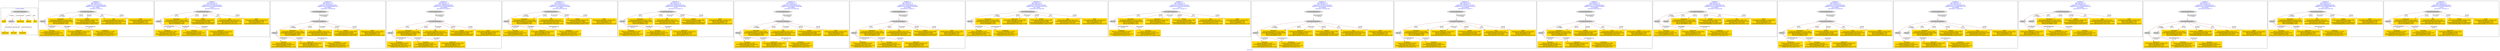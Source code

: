 digraph n0 {
fontcolor="blue"
remincross="true"
label="s01-cb.csv"
subgraph cluster_0 {
label="1-correct model"
n2[style="filled",color="white",fillcolor="lightgray",label="CulturalHeritageObject1"];
n3[shape="plaintext",style="filled",fillcolor="gold",label="Dated"];
n4[style="filled",color="white",fillcolor="lightgray",label="Person1"];
n5[shape="plaintext",style="filled",fillcolor="gold",label="Dimensions"];
n6[shape="plaintext",style="filled",fillcolor="gold",label="Medium"];
n7[shape="plaintext",style="filled",fillcolor="gold",label="Title"];
n8[shape="plaintext",style="filled",fillcolor="gold",label="Begin Date"];
n9[shape="plaintext",style="filled",fillcolor="gold",label="End Date"];
n10[shape="plaintext",style="filled",fillcolor="gold",label="Attribution"];
}
subgraph cluster_1 {
label="candidate 0\nlink coherence:1.0\nnode coherence:1.0\nconfidence:0.5757544436391446\nmapping score:0.6442991002606673\ncost:7.99997\n-precision:1.0-recall:1.0"
n12[style="filled",color="white",fillcolor="lightgray",label="CulturalHeritageObject1"];
n13[style="filled",color="white",fillcolor="lightgray",label="Person1"];
n14[shape="plaintext",style="filled",fillcolor="gold",label="End Date\n[Person,dateOfDeath,0.597]\n[CulturalHeritageObject,created,0.261]\n[Person,dateOfBirth,0.08]\n[CulturalHeritageObject,provenance,0.062]"];
n15[shape="plaintext",style="filled",fillcolor="gold",label="Dimensions\n[CulturalHeritageObject,extent,0.983]\n[CulturalHeritageObject,description,0.009]\n[Person,dateOfDeath,0.005]\n[Person,dateOfBirth,0.003]"];
n16[shape="plaintext",style="filled",fillcolor="gold",label="Begin Date\n[CulturalHeritageObject,created,0.352]\n[Person,dateOfBirth,0.292]\n[Person,dateOfDeath,0.277]\n[CulturalHeritageObject,provenance,0.079]"];
n17[shape="plaintext",style="filled",fillcolor="gold",label="Medium\n[CulturalHeritageObject,medium,0.86]\n[Concept,prefLabel,0.096]\n[CulturalHeritageObject,description,0.04]\n[CulturalHeritageObject,extent,0.004]"];
n18[shape="plaintext",style="filled",fillcolor="gold",label="Title\n[CulturalHeritageObject,title,0.341]\n[CulturalHeritageObject,description,0.249]\n[Document,classLink,0.229]\n[CulturalHeritageObject,provenance,0.181]"];
n19[shape="plaintext",style="filled",fillcolor="gold",label="Dated\n[CulturalHeritageObject,created,0.492]\n[Person,dateOfDeath,0.204]\n[Person,dateOfBirth,0.19]\n[CulturalHeritageObject,provenance,0.114]"];
n20[shape="plaintext",style="filled",fillcolor="gold",label="Attribution\n[Person,nameOfThePerson,0.465]\n[Document,classLink,0.234]\n[CulturalHeritageObject,provenance,0.17]\n[WebResource,classLink,0.131]"];
}
subgraph cluster_2 {
label="candidate 1\nlink coherence:1.0\nnode coherence:1.0\nconfidence:0.5757544436391446\nmapping score:0.6442991002606673\ncost:8.0\n-precision:0.88-recall:0.88"
n22[style="filled",color="white",fillcolor="lightgray",label="CulturalHeritageObject1"];
n23[style="filled",color="white",fillcolor="lightgray",label="Person2"];
n24[shape="plaintext",style="filled",fillcolor="gold",label="Attribution\n[Person,nameOfThePerson,0.465]\n[Document,classLink,0.234]\n[CulturalHeritageObject,provenance,0.17]\n[WebResource,classLink,0.131]"];
n25[shape="plaintext",style="filled",fillcolor="gold",label="Dimensions\n[CulturalHeritageObject,extent,0.983]\n[CulturalHeritageObject,description,0.009]\n[Person,dateOfDeath,0.005]\n[Person,dateOfBirth,0.003]"];
n26[shape="plaintext",style="filled",fillcolor="gold",label="End Date\n[Person,dateOfDeath,0.597]\n[CulturalHeritageObject,created,0.261]\n[Person,dateOfBirth,0.08]\n[CulturalHeritageObject,provenance,0.062]"];
n27[shape="plaintext",style="filled",fillcolor="gold",label="Begin Date\n[CulturalHeritageObject,created,0.352]\n[Person,dateOfBirth,0.292]\n[Person,dateOfDeath,0.277]\n[CulturalHeritageObject,provenance,0.079]"];
n28[shape="plaintext",style="filled",fillcolor="gold",label="Medium\n[CulturalHeritageObject,medium,0.86]\n[Concept,prefLabel,0.096]\n[CulturalHeritageObject,description,0.04]\n[CulturalHeritageObject,extent,0.004]"];
n29[shape="plaintext",style="filled",fillcolor="gold",label="Title\n[CulturalHeritageObject,title,0.341]\n[CulturalHeritageObject,description,0.249]\n[Document,classLink,0.229]\n[CulturalHeritageObject,provenance,0.181]"];
n30[shape="plaintext",style="filled",fillcolor="gold",label="Dated\n[CulturalHeritageObject,created,0.492]\n[Person,dateOfDeath,0.204]\n[Person,dateOfBirth,0.19]\n[CulturalHeritageObject,provenance,0.114]"];
}
subgraph cluster_3 {
label="candidate 10\nlink coherence:1.0\nnode coherence:1.0\nconfidence:0.5626249034140641\nmapping score:0.6399225868523071\ncost:8.99995\n-precision:0.78-recall:0.88"
n32[style="filled",color="white",fillcolor="lightgray",label="CulturalHeritageObject1"];
n33[style="filled",color="white",fillcolor="lightgray",label="Person1"];
n34[style="filled",color="white",fillcolor="lightgray",label="EuropeanaAggregation1"];
n35[shape="plaintext",style="filled",fillcolor="gold",label="End Date\n[Person,dateOfDeath,0.597]\n[CulturalHeritageObject,created,0.261]\n[Person,dateOfBirth,0.08]\n[CulturalHeritageObject,provenance,0.062]"];
n36[shape="plaintext",style="filled",fillcolor="gold",label="Dimensions\n[CulturalHeritageObject,extent,0.983]\n[CulturalHeritageObject,description,0.009]\n[Person,dateOfDeath,0.005]\n[Person,dateOfBirth,0.003]"];
n37[shape="plaintext",style="filled",fillcolor="gold",label="Title\n[CulturalHeritageObject,title,0.341]\n[CulturalHeritageObject,description,0.249]\n[Document,classLink,0.229]\n[CulturalHeritageObject,provenance,0.181]"];
n38[shape="plaintext",style="filled",fillcolor="gold",label="Begin Date\n[CulturalHeritageObject,created,0.352]\n[Person,dateOfBirth,0.292]\n[Person,dateOfDeath,0.277]\n[CulturalHeritageObject,provenance,0.079]"];
n39[shape="plaintext",style="filled",fillcolor="gold",label="Medium\n[CulturalHeritageObject,medium,0.86]\n[Concept,prefLabel,0.096]\n[CulturalHeritageObject,description,0.04]\n[CulturalHeritageObject,extent,0.004]"];
n40[shape="plaintext",style="filled",fillcolor="gold",label="Dated\n[CulturalHeritageObject,created,0.492]\n[Person,dateOfDeath,0.204]\n[Person,dateOfBirth,0.19]\n[CulturalHeritageObject,provenance,0.114]"];
n41[shape="plaintext",style="filled",fillcolor="gold",label="Attribution\n[Person,nameOfThePerson,0.465]\n[Document,classLink,0.234]\n[CulturalHeritageObject,provenance,0.17]\n[WebResource,classLink,0.131]"];
}
subgraph cluster_4 {
label="candidate 11\nlink coherence:1.0\nnode coherence:1.0\nconfidence:0.5626249034140641\nmapping score:0.6399225868523071\ncost:8.99998\n-precision:0.67-recall:0.75"
n43[style="filled",color="white",fillcolor="lightgray",label="CulturalHeritageObject1"];
n44[style="filled",color="white",fillcolor="lightgray",label="Person2"];
n45[style="filled",color="white",fillcolor="lightgray",label="EuropeanaAggregation1"];
n46[shape="plaintext",style="filled",fillcolor="gold",label="Attribution\n[Person,nameOfThePerson,0.465]\n[Document,classLink,0.234]\n[CulturalHeritageObject,provenance,0.17]\n[WebResource,classLink,0.131]"];
n47[shape="plaintext",style="filled",fillcolor="gold",label="Dimensions\n[CulturalHeritageObject,extent,0.983]\n[CulturalHeritageObject,description,0.009]\n[Person,dateOfDeath,0.005]\n[Person,dateOfBirth,0.003]"];
n48[shape="plaintext",style="filled",fillcolor="gold",label="Title\n[CulturalHeritageObject,title,0.341]\n[CulturalHeritageObject,description,0.249]\n[Document,classLink,0.229]\n[CulturalHeritageObject,provenance,0.181]"];
n49[shape="plaintext",style="filled",fillcolor="gold",label="End Date\n[Person,dateOfDeath,0.597]\n[CulturalHeritageObject,created,0.261]\n[Person,dateOfBirth,0.08]\n[CulturalHeritageObject,provenance,0.062]"];
n50[shape="plaintext",style="filled",fillcolor="gold",label="Begin Date\n[CulturalHeritageObject,created,0.352]\n[Person,dateOfBirth,0.292]\n[Person,dateOfDeath,0.277]\n[CulturalHeritageObject,provenance,0.079]"];
n51[shape="plaintext",style="filled",fillcolor="gold",label="Medium\n[CulturalHeritageObject,medium,0.86]\n[Concept,prefLabel,0.096]\n[CulturalHeritageObject,description,0.04]\n[CulturalHeritageObject,extent,0.004]"];
n52[shape="plaintext",style="filled",fillcolor="gold",label="Dated\n[CulturalHeritageObject,created,0.492]\n[Person,dateOfDeath,0.204]\n[Person,dateOfBirth,0.19]\n[CulturalHeritageObject,provenance,0.114]"];
}
subgraph cluster_5 {
label="candidate 12\nlink coherence:1.0\nnode coherence:1.0\nconfidence:0.5528310648547391\nmapping score:0.6366579739991988\ncost:7.99997\n-precision:0.88-recall:0.88"
n54[style="filled",color="white",fillcolor="lightgray",label="CulturalHeritageObject1"];
n55[style="filled",color="white",fillcolor="lightgray",label="Person1"];
n56[shape="plaintext",style="filled",fillcolor="gold",label="End Date\n[Person,dateOfDeath,0.597]\n[CulturalHeritageObject,created,0.261]\n[Person,dateOfBirth,0.08]\n[CulturalHeritageObject,provenance,0.062]"];
n57[shape="plaintext",style="filled",fillcolor="gold",label="Dimensions\n[CulturalHeritageObject,extent,0.983]\n[CulturalHeritageObject,description,0.009]\n[Person,dateOfDeath,0.005]\n[Person,dateOfBirth,0.003]"];
n58[shape="plaintext",style="filled",fillcolor="gold",label="Title\n[CulturalHeritageObject,title,0.341]\n[CulturalHeritageObject,description,0.249]\n[Document,classLink,0.229]\n[CulturalHeritageObject,provenance,0.181]"];
n59[shape="plaintext",style="filled",fillcolor="gold",label="Begin Date\n[CulturalHeritageObject,created,0.352]\n[Person,dateOfBirth,0.292]\n[Person,dateOfDeath,0.277]\n[CulturalHeritageObject,provenance,0.079]"];
n60[shape="plaintext",style="filled",fillcolor="gold",label="Medium\n[CulturalHeritageObject,medium,0.86]\n[Concept,prefLabel,0.096]\n[CulturalHeritageObject,description,0.04]\n[CulturalHeritageObject,extent,0.004]"];
n61[shape="plaintext",style="filled",fillcolor="gold",label="Dated\n[CulturalHeritageObject,created,0.492]\n[Person,dateOfDeath,0.204]\n[Person,dateOfBirth,0.19]\n[CulturalHeritageObject,provenance,0.114]"];
n62[shape="plaintext",style="filled",fillcolor="gold",label="Attribution\n[Person,nameOfThePerson,0.465]\n[Document,classLink,0.234]\n[CulturalHeritageObject,provenance,0.17]\n[WebResource,classLink,0.131]"];
}
subgraph cluster_6 {
label="candidate 13\nlink coherence:1.0\nnode coherence:1.0\nconfidence:0.5528310648547391\nmapping score:0.6366579739991988\ncost:8.0\n-precision:0.75-recall:0.75"
n64[style="filled",color="white",fillcolor="lightgray",label="CulturalHeritageObject1"];
n65[style="filled",color="white",fillcolor="lightgray",label="Person2"];
n66[shape="plaintext",style="filled",fillcolor="gold",label="Attribution\n[Person,nameOfThePerson,0.465]\n[Document,classLink,0.234]\n[CulturalHeritageObject,provenance,0.17]\n[WebResource,classLink,0.131]"];
n67[shape="plaintext",style="filled",fillcolor="gold",label="Dimensions\n[CulturalHeritageObject,extent,0.983]\n[CulturalHeritageObject,description,0.009]\n[Person,dateOfDeath,0.005]\n[Person,dateOfBirth,0.003]"];
n68[shape="plaintext",style="filled",fillcolor="gold",label="End Date\n[Person,dateOfDeath,0.597]\n[CulturalHeritageObject,created,0.261]\n[Person,dateOfBirth,0.08]\n[CulturalHeritageObject,provenance,0.062]"];
n69[shape="plaintext",style="filled",fillcolor="gold",label="Begin Date\n[CulturalHeritageObject,created,0.352]\n[Person,dateOfBirth,0.292]\n[Person,dateOfDeath,0.277]\n[CulturalHeritageObject,provenance,0.079]"];
n70[shape="plaintext",style="filled",fillcolor="gold",label="Title\n[CulturalHeritageObject,title,0.341]\n[CulturalHeritageObject,description,0.249]\n[Document,classLink,0.229]\n[CulturalHeritageObject,provenance,0.181]"];
n71[shape="plaintext",style="filled",fillcolor="gold",label="Medium\n[CulturalHeritageObject,medium,0.86]\n[Concept,prefLabel,0.096]\n[CulturalHeritageObject,description,0.04]\n[CulturalHeritageObject,extent,0.004]"];
n72[shape="plaintext",style="filled",fillcolor="gold",label="Dated\n[CulturalHeritageObject,created,0.492]\n[Person,dateOfDeath,0.204]\n[Person,dateOfBirth,0.19]\n[CulturalHeritageObject,provenance,0.114]"];
}
subgraph cluster_7 {
label="candidate 14\nlink coherence:1.0\nnode coherence:1.0\nconfidence:0.5528310648547391\nmapping score:0.6366579739991988\ncost:8.99995\n-precision:0.78-recall:0.88"
n74[style="filled",color="white",fillcolor="lightgray",label="CulturalHeritageObject1"];
n75[style="filled",color="white",fillcolor="lightgray",label="Person1"];
n76[style="filled",color="white",fillcolor="lightgray",label="EuropeanaAggregation1"];
n77[shape="plaintext",style="filled",fillcolor="gold",label="End Date\n[Person,dateOfDeath,0.597]\n[CulturalHeritageObject,created,0.261]\n[Person,dateOfBirth,0.08]\n[CulturalHeritageObject,provenance,0.062]"];
n78[shape="plaintext",style="filled",fillcolor="gold",label="Dimensions\n[CulturalHeritageObject,extent,0.983]\n[CulturalHeritageObject,description,0.009]\n[Person,dateOfDeath,0.005]\n[Person,dateOfBirth,0.003]"];
n79[shape="plaintext",style="filled",fillcolor="gold",label="Title\n[CulturalHeritageObject,title,0.341]\n[CulturalHeritageObject,description,0.249]\n[Document,classLink,0.229]\n[CulturalHeritageObject,provenance,0.181]"];
n80[shape="plaintext",style="filled",fillcolor="gold",label="Begin Date\n[CulturalHeritageObject,created,0.352]\n[Person,dateOfBirth,0.292]\n[Person,dateOfDeath,0.277]\n[CulturalHeritageObject,provenance,0.079]"];
n81[shape="plaintext",style="filled",fillcolor="gold",label="Medium\n[CulturalHeritageObject,medium,0.86]\n[Concept,prefLabel,0.096]\n[CulturalHeritageObject,description,0.04]\n[CulturalHeritageObject,extent,0.004]"];
n82[shape="plaintext",style="filled",fillcolor="gold",label="Dated\n[CulturalHeritageObject,created,0.492]\n[Person,dateOfDeath,0.204]\n[Person,dateOfBirth,0.19]\n[CulturalHeritageObject,provenance,0.114]"];
n83[shape="plaintext",style="filled",fillcolor="gold",label="Attribution\n[Person,nameOfThePerson,0.465]\n[Document,classLink,0.234]\n[CulturalHeritageObject,provenance,0.17]\n[WebResource,classLink,0.131]"];
}
subgraph cluster_8 {
label="candidate 15\nlink coherence:1.0\nnode coherence:1.0\nconfidence:0.5528310648547391\nmapping score:0.6366579739991988\ncost:8.99998\n-precision:0.67-recall:0.75"
n85[style="filled",color="white",fillcolor="lightgray",label="CulturalHeritageObject1"];
n86[style="filled",color="white",fillcolor="lightgray",label="Person2"];
n87[style="filled",color="white",fillcolor="lightgray",label="EuropeanaAggregation1"];
n88[shape="plaintext",style="filled",fillcolor="gold",label="Attribution\n[Person,nameOfThePerson,0.465]\n[Document,classLink,0.234]\n[CulturalHeritageObject,provenance,0.17]\n[WebResource,classLink,0.131]"];
n89[shape="plaintext",style="filled",fillcolor="gold",label="Dimensions\n[CulturalHeritageObject,extent,0.983]\n[CulturalHeritageObject,description,0.009]\n[Person,dateOfDeath,0.005]\n[Person,dateOfBirth,0.003]"];
n90[shape="plaintext",style="filled",fillcolor="gold",label="End Date\n[Person,dateOfDeath,0.597]\n[CulturalHeritageObject,created,0.261]\n[Person,dateOfBirth,0.08]\n[CulturalHeritageObject,provenance,0.062]"];
n91[shape="plaintext",style="filled",fillcolor="gold",label="Begin Date\n[CulturalHeritageObject,created,0.352]\n[Person,dateOfBirth,0.292]\n[Person,dateOfDeath,0.277]\n[CulturalHeritageObject,provenance,0.079]"];
n92[shape="plaintext",style="filled",fillcolor="gold",label="Title\n[CulturalHeritageObject,title,0.341]\n[CulturalHeritageObject,description,0.249]\n[Document,classLink,0.229]\n[CulturalHeritageObject,provenance,0.181]"];
n93[shape="plaintext",style="filled",fillcolor="gold",label="Medium\n[CulturalHeritageObject,medium,0.86]\n[Concept,prefLabel,0.096]\n[CulturalHeritageObject,description,0.04]\n[CulturalHeritageObject,extent,0.004]"];
n94[shape="plaintext",style="filled",fillcolor="gold",label="Dated\n[CulturalHeritageObject,created,0.492]\n[Person,dateOfDeath,0.204]\n[Person,dateOfBirth,0.19]\n[CulturalHeritageObject,provenance,0.114]"];
}
subgraph cluster_9 {
label="candidate 16\nlink coherence:1.0\nnode coherence:1.0\nconfidence:0.5452361877025892\nmapping score:0.6341263482818155\ncost:7.99997\n-precision:0.88-recall:0.88"
n96[style="filled",color="white",fillcolor="lightgray",label="CulturalHeritageObject1"];
n97[style="filled",color="white",fillcolor="lightgray",label="Person1"];
n98[shape="plaintext",style="filled",fillcolor="gold",label="End Date\n[Person,dateOfDeath,0.597]\n[CulturalHeritageObject,created,0.261]\n[Person,dateOfBirth,0.08]\n[CulturalHeritageObject,provenance,0.062]"];
n99[shape="plaintext",style="filled",fillcolor="gold",label="Dimensions\n[CulturalHeritageObject,extent,0.983]\n[CulturalHeritageObject,description,0.009]\n[Person,dateOfDeath,0.005]\n[Person,dateOfBirth,0.003]"];
n100[shape="plaintext",style="filled",fillcolor="gold",label="Begin Date\n[CulturalHeritageObject,created,0.352]\n[Person,dateOfBirth,0.292]\n[Person,dateOfDeath,0.277]\n[CulturalHeritageObject,provenance,0.079]"];
n101[shape="plaintext",style="filled",fillcolor="gold",label="Medium\n[CulturalHeritageObject,medium,0.86]\n[Concept,prefLabel,0.096]\n[CulturalHeritageObject,description,0.04]\n[CulturalHeritageObject,extent,0.004]"];
n102[shape="plaintext",style="filled",fillcolor="gold",label="Title\n[CulturalHeritageObject,title,0.341]\n[CulturalHeritageObject,description,0.249]\n[Document,classLink,0.229]\n[CulturalHeritageObject,provenance,0.181]"];
n103[shape="plaintext",style="filled",fillcolor="gold",label="Dated\n[CulturalHeritageObject,created,0.492]\n[Person,dateOfDeath,0.204]\n[Person,dateOfBirth,0.19]\n[CulturalHeritageObject,provenance,0.114]"];
n104[shape="plaintext",style="filled",fillcolor="gold",label="Attribution\n[Person,nameOfThePerson,0.465]\n[Document,classLink,0.234]\n[CulturalHeritageObject,provenance,0.17]\n[WebResource,classLink,0.131]"];
}
subgraph cluster_10 {
label="candidate 17\nlink coherence:1.0\nnode coherence:1.0\nconfidence:0.5452361877025892\nmapping score:0.6341263482818155\ncost:8.0\n-precision:0.75-recall:0.75"
n106[style="filled",color="white",fillcolor="lightgray",label="CulturalHeritageObject1"];
n107[style="filled",color="white",fillcolor="lightgray",label="Person2"];
n108[shape="plaintext",style="filled",fillcolor="gold",label="Attribution\n[Person,nameOfThePerson,0.465]\n[Document,classLink,0.234]\n[CulturalHeritageObject,provenance,0.17]\n[WebResource,classLink,0.131]"];
n109[shape="plaintext",style="filled",fillcolor="gold",label="Dimensions\n[CulturalHeritageObject,extent,0.983]\n[CulturalHeritageObject,description,0.009]\n[Person,dateOfDeath,0.005]\n[Person,dateOfBirth,0.003]"];
n110[shape="plaintext",style="filled",fillcolor="gold",label="End Date\n[Person,dateOfDeath,0.597]\n[CulturalHeritageObject,created,0.261]\n[Person,dateOfBirth,0.08]\n[CulturalHeritageObject,provenance,0.062]"];
n111[shape="plaintext",style="filled",fillcolor="gold",label="Begin Date\n[CulturalHeritageObject,created,0.352]\n[Person,dateOfBirth,0.292]\n[Person,dateOfDeath,0.277]\n[CulturalHeritageObject,provenance,0.079]"];
n112[shape="plaintext",style="filled",fillcolor="gold",label="Medium\n[CulturalHeritageObject,medium,0.86]\n[Concept,prefLabel,0.096]\n[CulturalHeritageObject,description,0.04]\n[CulturalHeritageObject,extent,0.004]"];
n113[shape="plaintext",style="filled",fillcolor="gold",label="Title\n[CulturalHeritageObject,title,0.341]\n[CulturalHeritageObject,description,0.249]\n[Document,classLink,0.229]\n[CulturalHeritageObject,provenance,0.181]"];
n114[shape="plaintext",style="filled",fillcolor="gold",label="Dated\n[CulturalHeritageObject,created,0.492]\n[Person,dateOfDeath,0.204]\n[Person,dateOfBirth,0.19]\n[CulturalHeritageObject,provenance,0.114]"];
}
subgraph cluster_11 {
label="candidate 18\nlink coherence:1.0\nnode coherence:1.0\nconfidence:0.5452361877025892\nmapping score:0.6341263482818155\ncost:8.99995\n-precision:0.78-recall:0.88"
n116[style="filled",color="white",fillcolor="lightgray",label="CulturalHeritageObject1"];
n117[style="filled",color="white",fillcolor="lightgray",label="Person1"];
n118[style="filled",color="white",fillcolor="lightgray",label="EuropeanaAggregation1"];
n119[shape="plaintext",style="filled",fillcolor="gold",label="End Date\n[Person,dateOfDeath,0.597]\n[CulturalHeritageObject,created,0.261]\n[Person,dateOfBirth,0.08]\n[CulturalHeritageObject,provenance,0.062]"];
n120[shape="plaintext",style="filled",fillcolor="gold",label="Dimensions\n[CulturalHeritageObject,extent,0.983]\n[CulturalHeritageObject,description,0.009]\n[Person,dateOfDeath,0.005]\n[Person,dateOfBirth,0.003]"];
n121[shape="plaintext",style="filled",fillcolor="gold",label="Begin Date\n[CulturalHeritageObject,created,0.352]\n[Person,dateOfBirth,0.292]\n[Person,dateOfDeath,0.277]\n[CulturalHeritageObject,provenance,0.079]"];
n122[shape="plaintext",style="filled",fillcolor="gold",label="Medium\n[CulturalHeritageObject,medium,0.86]\n[Concept,prefLabel,0.096]\n[CulturalHeritageObject,description,0.04]\n[CulturalHeritageObject,extent,0.004]"];
n123[shape="plaintext",style="filled",fillcolor="gold",label="Title\n[CulturalHeritageObject,title,0.341]\n[CulturalHeritageObject,description,0.249]\n[Document,classLink,0.229]\n[CulturalHeritageObject,provenance,0.181]"];
n124[shape="plaintext",style="filled",fillcolor="gold",label="Dated\n[CulturalHeritageObject,created,0.492]\n[Person,dateOfDeath,0.204]\n[Person,dateOfBirth,0.19]\n[CulturalHeritageObject,provenance,0.114]"];
n125[shape="plaintext",style="filled",fillcolor="gold",label="Attribution\n[Person,nameOfThePerson,0.465]\n[Document,classLink,0.234]\n[CulturalHeritageObject,provenance,0.17]\n[WebResource,classLink,0.131]"];
}
subgraph cluster_12 {
label="candidate 19\nlink coherence:1.0\nnode coherence:1.0\nconfidence:0.5452361877025892\nmapping score:0.6341263482818155\ncost:8.99998\n-precision:0.67-recall:0.75"
n127[style="filled",color="white",fillcolor="lightgray",label="CulturalHeritageObject1"];
n128[style="filled",color="white",fillcolor="lightgray",label="Person2"];
n129[style="filled",color="white",fillcolor="lightgray",label="EuropeanaAggregation1"];
n130[shape="plaintext",style="filled",fillcolor="gold",label="Attribution\n[Person,nameOfThePerson,0.465]\n[Document,classLink,0.234]\n[CulturalHeritageObject,provenance,0.17]\n[WebResource,classLink,0.131]"];
n131[shape="plaintext",style="filled",fillcolor="gold",label="Dimensions\n[CulturalHeritageObject,extent,0.983]\n[CulturalHeritageObject,description,0.009]\n[Person,dateOfDeath,0.005]\n[Person,dateOfBirth,0.003]"];
n132[shape="plaintext",style="filled",fillcolor="gold",label="End Date\n[Person,dateOfDeath,0.597]\n[CulturalHeritageObject,created,0.261]\n[Person,dateOfBirth,0.08]\n[CulturalHeritageObject,provenance,0.062]"];
n133[shape="plaintext",style="filled",fillcolor="gold",label="Begin Date\n[CulturalHeritageObject,created,0.352]\n[Person,dateOfBirth,0.292]\n[Person,dateOfDeath,0.277]\n[CulturalHeritageObject,provenance,0.079]"];
n134[shape="plaintext",style="filled",fillcolor="gold",label="Medium\n[CulturalHeritageObject,medium,0.86]\n[Concept,prefLabel,0.096]\n[CulturalHeritageObject,description,0.04]\n[CulturalHeritageObject,extent,0.004]"];
n135[shape="plaintext",style="filled",fillcolor="gold",label="Title\n[CulturalHeritageObject,title,0.341]\n[CulturalHeritageObject,description,0.249]\n[Document,classLink,0.229]\n[CulturalHeritageObject,provenance,0.181]"];
n136[shape="plaintext",style="filled",fillcolor="gold",label="Dated\n[CulturalHeritageObject,created,0.492]\n[Person,dateOfDeath,0.204]\n[Person,dateOfBirth,0.19]\n[CulturalHeritageObject,provenance,0.114]"];
}
subgraph cluster_13 {
label="candidate 2\nlink coherence:1.0\nnode coherence:1.0\nconfidence:0.5757544436391446\nmapping score:0.6442991002606673\ncost:8.99995\n-precision:0.89-recall:1.0"
n138[style="filled",color="white",fillcolor="lightgray",label="CulturalHeritageObject1"];
n139[style="filled",color="white",fillcolor="lightgray",label="Person1"];
n140[style="filled",color="white",fillcolor="lightgray",label="EuropeanaAggregation1"];
n141[shape="plaintext",style="filled",fillcolor="gold",label="End Date\n[Person,dateOfDeath,0.597]\n[CulturalHeritageObject,created,0.261]\n[Person,dateOfBirth,0.08]\n[CulturalHeritageObject,provenance,0.062]"];
n142[shape="plaintext",style="filled",fillcolor="gold",label="Dimensions\n[CulturalHeritageObject,extent,0.983]\n[CulturalHeritageObject,description,0.009]\n[Person,dateOfDeath,0.005]\n[Person,dateOfBirth,0.003]"];
n143[shape="plaintext",style="filled",fillcolor="gold",label="Begin Date\n[CulturalHeritageObject,created,0.352]\n[Person,dateOfBirth,0.292]\n[Person,dateOfDeath,0.277]\n[CulturalHeritageObject,provenance,0.079]"];
n144[shape="plaintext",style="filled",fillcolor="gold",label="Medium\n[CulturalHeritageObject,medium,0.86]\n[Concept,prefLabel,0.096]\n[CulturalHeritageObject,description,0.04]\n[CulturalHeritageObject,extent,0.004]"];
n145[shape="plaintext",style="filled",fillcolor="gold",label="Title\n[CulturalHeritageObject,title,0.341]\n[CulturalHeritageObject,description,0.249]\n[Document,classLink,0.229]\n[CulturalHeritageObject,provenance,0.181]"];
n146[shape="plaintext",style="filled",fillcolor="gold",label="Dated\n[CulturalHeritageObject,created,0.492]\n[Person,dateOfDeath,0.204]\n[Person,dateOfBirth,0.19]\n[CulturalHeritageObject,provenance,0.114]"];
n147[shape="plaintext",style="filled",fillcolor="gold",label="Attribution\n[Person,nameOfThePerson,0.465]\n[Document,classLink,0.234]\n[CulturalHeritageObject,provenance,0.17]\n[WebResource,classLink,0.131]"];
}
subgraph cluster_14 {
label="candidate 3\nlink coherence:1.0\nnode coherence:1.0\nconfidence:0.5757544436391446\nmapping score:0.6204895764511434\ncost:8.99997\n-precision:0.78-recall:0.88"
n149[style="filled",color="white",fillcolor="lightgray",label="CulturalHeritageObject1"];
n150[style="filled",color="white",fillcolor="lightgray",label="Person1"];
n151[style="filled",color="white",fillcolor="lightgray",label="Person2"];
n152[shape="plaintext",style="filled",fillcolor="gold",label="End Date\n[Person,dateOfDeath,0.597]\n[CulturalHeritageObject,created,0.261]\n[Person,dateOfBirth,0.08]\n[CulturalHeritageObject,provenance,0.062]"];
n153[shape="plaintext",style="filled",fillcolor="gold",label="Attribution\n[Person,nameOfThePerson,0.465]\n[Document,classLink,0.234]\n[CulturalHeritageObject,provenance,0.17]\n[WebResource,classLink,0.131]"];
n154[shape="plaintext",style="filled",fillcolor="gold",label="Dimensions\n[CulturalHeritageObject,extent,0.983]\n[CulturalHeritageObject,description,0.009]\n[Person,dateOfDeath,0.005]\n[Person,dateOfBirth,0.003]"];
n155[shape="plaintext",style="filled",fillcolor="gold",label="Begin Date\n[CulturalHeritageObject,created,0.352]\n[Person,dateOfBirth,0.292]\n[Person,dateOfDeath,0.277]\n[CulturalHeritageObject,provenance,0.079]"];
n156[shape="plaintext",style="filled",fillcolor="gold",label="Medium\n[CulturalHeritageObject,medium,0.86]\n[Concept,prefLabel,0.096]\n[CulturalHeritageObject,description,0.04]\n[CulturalHeritageObject,extent,0.004]"];
n157[shape="plaintext",style="filled",fillcolor="gold",label="Title\n[CulturalHeritageObject,title,0.341]\n[CulturalHeritageObject,description,0.249]\n[Document,classLink,0.229]\n[CulturalHeritageObject,provenance,0.181]"];
n158[shape="plaintext",style="filled",fillcolor="gold",label="Dated\n[CulturalHeritageObject,created,0.492]\n[Person,dateOfDeath,0.204]\n[Person,dateOfBirth,0.19]\n[CulturalHeritageObject,provenance,0.114]"];
}
subgraph cluster_15 {
label="candidate 4\nlink coherence:1.0\nnode coherence:1.0\nconfidence:0.5757544436391446\nmapping score:0.6442991002606673\ncost:8.99998\n-precision:0.78-recall:0.88"
n160[style="filled",color="white",fillcolor="lightgray",label="CulturalHeritageObject1"];
n161[style="filled",color="white",fillcolor="lightgray",label="Person2"];
n162[style="filled",color="white",fillcolor="lightgray",label="EuropeanaAggregation1"];
n163[shape="plaintext",style="filled",fillcolor="gold",label="Attribution\n[Person,nameOfThePerson,0.465]\n[Document,classLink,0.234]\n[CulturalHeritageObject,provenance,0.17]\n[WebResource,classLink,0.131]"];
n164[shape="plaintext",style="filled",fillcolor="gold",label="Dimensions\n[CulturalHeritageObject,extent,0.983]\n[CulturalHeritageObject,description,0.009]\n[Person,dateOfDeath,0.005]\n[Person,dateOfBirth,0.003]"];
n165[shape="plaintext",style="filled",fillcolor="gold",label="End Date\n[Person,dateOfDeath,0.597]\n[CulturalHeritageObject,created,0.261]\n[Person,dateOfBirth,0.08]\n[CulturalHeritageObject,provenance,0.062]"];
n166[shape="plaintext",style="filled",fillcolor="gold",label="Begin Date\n[CulturalHeritageObject,created,0.352]\n[Person,dateOfBirth,0.292]\n[Person,dateOfDeath,0.277]\n[CulturalHeritageObject,provenance,0.079]"];
n167[shape="plaintext",style="filled",fillcolor="gold",label="Medium\n[CulturalHeritageObject,medium,0.86]\n[Concept,prefLabel,0.096]\n[CulturalHeritageObject,description,0.04]\n[CulturalHeritageObject,extent,0.004]"];
n168[shape="plaintext",style="filled",fillcolor="gold",label="Title\n[CulturalHeritageObject,title,0.341]\n[CulturalHeritageObject,description,0.249]\n[Document,classLink,0.229]\n[CulturalHeritageObject,provenance,0.181]"];
n169[shape="plaintext",style="filled",fillcolor="gold",label="Dated\n[CulturalHeritageObject,created,0.492]\n[Person,dateOfDeath,0.204]\n[Person,dateOfBirth,0.19]\n[CulturalHeritageObject,provenance,0.114]"];
}
subgraph cluster_16 {
label="candidate 5\nlink coherence:1.0\nnode coherence:1.0\nconfidence:0.5757544436391446\nmapping score:0.6204895764511434\ncost:9.99995\n-precision:0.7-recall:0.88"
n171[style="filled",color="white",fillcolor="lightgray",label="CulturalHeritageObject1"];
n172[style="filled",color="white",fillcolor="lightgray",label="Person1"];
n173[style="filled",color="white",fillcolor="lightgray",label="Person2"];
n174[style="filled",color="white",fillcolor="lightgray",label="EuropeanaAggregation1"];
n175[shape="plaintext",style="filled",fillcolor="gold",label="End Date\n[Person,dateOfDeath,0.597]\n[CulturalHeritageObject,created,0.261]\n[Person,dateOfBirth,0.08]\n[CulturalHeritageObject,provenance,0.062]"];
n176[shape="plaintext",style="filled",fillcolor="gold",label="Attribution\n[Person,nameOfThePerson,0.465]\n[Document,classLink,0.234]\n[CulturalHeritageObject,provenance,0.17]\n[WebResource,classLink,0.131]"];
n177[shape="plaintext",style="filled",fillcolor="gold",label="Dimensions\n[CulturalHeritageObject,extent,0.983]\n[CulturalHeritageObject,description,0.009]\n[Person,dateOfDeath,0.005]\n[Person,dateOfBirth,0.003]"];
n178[shape="plaintext",style="filled",fillcolor="gold",label="Begin Date\n[CulturalHeritageObject,created,0.352]\n[Person,dateOfBirth,0.292]\n[Person,dateOfDeath,0.277]\n[CulturalHeritageObject,provenance,0.079]"];
n179[shape="plaintext",style="filled",fillcolor="gold",label="Medium\n[CulturalHeritageObject,medium,0.86]\n[Concept,prefLabel,0.096]\n[CulturalHeritageObject,description,0.04]\n[CulturalHeritageObject,extent,0.004]"];
n180[shape="plaintext",style="filled",fillcolor="gold",label="Title\n[CulturalHeritageObject,title,0.341]\n[CulturalHeritageObject,description,0.249]\n[Document,classLink,0.229]\n[CulturalHeritageObject,provenance,0.181]"];
n181[shape="plaintext",style="filled",fillcolor="gold",label="Dated\n[CulturalHeritageObject,created,0.492]\n[Person,dateOfDeath,0.204]\n[Person,dateOfBirth,0.19]\n[CulturalHeritageObject,provenance,0.114]"];
}
subgraph cluster_17 {
label="candidate 6\nlink coherence:1.0\nnode coherence:1.0\nconfidence:0.5736567940110177\nmapping score:0.6197903599084343\ncost:8.99997\n-precision:0.67-recall:0.75"
n183[style="filled",color="white",fillcolor="lightgray",label="CulturalHeritageObject1"];
n184[style="filled",color="white",fillcolor="lightgray",label="Person1"];
n185[style="filled",color="white",fillcolor="lightgray",label="Person2"];
n186[shape="plaintext",style="filled",fillcolor="gold",label="Begin Date\n[CulturalHeritageObject,created,0.352]\n[Person,dateOfBirth,0.292]\n[Person,dateOfDeath,0.277]\n[CulturalHeritageObject,provenance,0.079]"];
n187[shape="plaintext",style="filled",fillcolor="gold",label="Dimensions\n[CulturalHeritageObject,extent,0.983]\n[CulturalHeritageObject,description,0.009]\n[Person,dateOfDeath,0.005]\n[Person,dateOfBirth,0.003]"];
n188[shape="plaintext",style="filled",fillcolor="gold",label="End Date\n[Person,dateOfDeath,0.597]\n[CulturalHeritageObject,created,0.261]\n[Person,dateOfBirth,0.08]\n[CulturalHeritageObject,provenance,0.062]"];
n189[shape="plaintext",style="filled",fillcolor="gold",label="Medium\n[CulturalHeritageObject,medium,0.86]\n[Concept,prefLabel,0.096]\n[CulturalHeritageObject,description,0.04]\n[CulturalHeritageObject,extent,0.004]"];
n190[shape="plaintext",style="filled",fillcolor="gold",label="Title\n[CulturalHeritageObject,title,0.341]\n[CulturalHeritageObject,description,0.249]\n[Document,classLink,0.229]\n[CulturalHeritageObject,provenance,0.181]"];
n191[shape="plaintext",style="filled",fillcolor="gold",label="Dated\n[CulturalHeritageObject,created,0.492]\n[Person,dateOfDeath,0.204]\n[Person,dateOfBirth,0.19]\n[CulturalHeritageObject,provenance,0.114]"];
n192[shape="plaintext",style="filled",fillcolor="gold",label="Attribution\n[Person,nameOfThePerson,0.465]\n[Document,classLink,0.234]\n[CulturalHeritageObject,provenance,0.17]\n[WebResource,classLink,0.131]"];
}
subgraph cluster_18 {
label="candidate 7\nlink coherence:1.0\nnode coherence:1.0\nconfidence:0.5736567940110177\nmapping score:0.6197903599084343\ncost:9.99995\n-precision:0.6-recall:0.75"
n194[style="filled",color="white",fillcolor="lightgray",label="CulturalHeritageObject1"];
n195[style="filled",color="white",fillcolor="lightgray",label="Person1"];
n196[style="filled",color="white",fillcolor="lightgray",label="Person2"];
n197[style="filled",color="white",fillcolor="lightgray",label="EuropeanaAggregation1"];
n198[shape="plaintext",style="filled",fillcolor="gold",label="Begin Date\n[CulturalHeritageObject,created,0.352]\n[Person,dateOfBirth,0.292]\n[Person,dateOfDeath,0.277]\n[CulturalHeritageObject,provenance,0.079]"];
n199[shape="plaintext",style="filled",fillcolor="gold",label="Dimensions\n[CulturalHeritageObject,extent,0.983]\n[CulturalHeritageObject,description,0.009]\n[Person,dateOfDeath,0.005]\n[Person,dateOfBirth,0.003]"];
n200[shape="plaintext",style="filled",fillcolor="gold",label="End Date\n[Person,dateOfDeath,0.597]\n[CulturalHeritageObject,created,0.261]\n[Person,dateOfBirth,0.08]\n[CulturalHeritageObject,provenance,0.062]"];
n201[shape="plaintext",style="filled",fillcolor="gold",label="Medium\n[CulturalHeritageObject,medium,0.86]\n[Concept,prefLabel,0.096]\n[CulturalHeritageObject,description,0.04]\n[CulturalHeritageObject,extent,0.004]"];
n202[shape="plaintext",style="filled",fillcolor="gold",label="Title\n[CulturalHeritageObject,title,0.341]\n[CulturalHeritageObject,description,0.249]\n[Document,classLink,0.229]\n[CulturalHeritageObject,provenance,0.181]"];
n203[shape="plaintext",style="filled",fillcolor="gold",label="Dated\n[CulturalHeritageObject,created,0.492]\n[Person,dateOfDeath,0.204]\n[Person,dateOfBirth,0.19]\n[CulturalHeritageObject,provenance,0.114]"];
n204[shape="plaintext",style="filled",fillcolor="gold",label="Attribution\n[Person,nameOfThePerson,0.465]\n[Document,classLink,0.234]\n[CulturalHeritageObject,provenance,0.17]\n[WebResource,classLink,0.131]"];
}
subgraph cluster_19 {
label="candidate 8\nlink coherence:1.0\nnode coherence:1.0\nconfidence:0.5626249034140641\nmapping score:0.6399225868523071\ncost:7.99997\n-precision:0.88-recall:0.88"
n206[style="filled",color="white",fillcolor="lightgray",label="CulturalHeritageObject1"];
n207[style="filled",color="white",fillcolor="lightgray",label="Person1"];
n208[shape="plaintext",style="filled",fillcolor="gold",label="End Date\n[Person,dateOfDeath,0.597]\n[CulturalHeritageObject,created,0.261]\n[Person,dateOfBirth,0.08]\n[CulturalHeritageObject,provenance,0.062]"];
n209[shape="plaintext",style="filled",fillcolor="gold",label="Dimensions\n[CulturalHeritageObject,extent,0.983]\n[CulturalHeritageObject,description,0.009]\n[Person,dateOfDeath,0.005]\n[Person,dateOfBirth,0.003]"];
n210[shape="plaintext",style="filled",fillcolor="gold",label="Title\n[CulturalHeritageObject,title,0.341]\n[CulturalHeritageObject,description,0.249]\n[Document,classLink,0.229]\n[CulturalHeritageObject,provenance,0.181]"];
n211[shape="plaintext",style="filled",fillcolor="gold",label="Begin Date\n[CulturalHeritageObject,created,0.352]\n[Person,dateOfBirth,0.292]\n[Person,dateOfDeath,0.277]\n[CulturalHeritageObject,provenance,0.079]"];
n212[shape="plaintext",style="filled",fillcolor="gold",label="Medium\n[CulturalHeritageObject,medium,0.86]\n[Concept,prefLabel,0.096]\n[CulturalHeritageObject,description,0.04]\n[CulturalHeritageObject,extent,0.004]"];
n213[shape="plaintext",style="filled",fillcolor="gold",label="Dated\n[CulturalHeritageObject,created,0.492]\n[Person,dateOfDeath,0.204]\n[Person,dateOfBirth,0.19]\n[CulturalHeritageObject,provenance,0.114]"];
n214[shape="plaintext",style="filled",fillcolor="gold",label="Attribution\n[Person,nameOfThePerson,0.465]\n[Document,classLink,0.234]\n[CulturalHeritageObject,provenance,0.17]\n[WebResource,classLink,0.131]"];
}
subgraph cluster_20 {
label="candidate 9\nlink coherence:1.0\nnode coherence:1.0\nconfidence:0.5626249034140641\nmapping score:0.6399225868523071\ncost:8.0\n-precision:0.75-recall:0.75"
n216[style="filled",color="white",fillcolor="lightgray",label="CulturalHeritageObject1"];
n217[style="filled",color="white",fillcolor="lightgray",label="Person2"];
n218[shape="plaintext",style="filled",fillcolor="gold",label="Attribution\n[Person,nameOfThePerson,0.465]\n[Document,classLink,0.234]\n[CulturalHeritageObject,provenance,0.17]\n[WebResource,classLink,0.131]"];
n219[shape="plaintext",style="filled",fillcolor="gold",label="Dimensions\n[CulturalHeritageObject,extent,0.983]\n[CulturalHeritageObject,description,0.009]\n[Person,dateOfDeath,0.005]\n[Person,dateOfBirth,0.003]"];
n220[shape="plaintext",style="filled",fillcolor="gold",label="Title\n[CulturalHeritageObject,title,0.341]\n[CulturalHeritageObject,description,0.249]\n[Document,classLink,0.229]\n[CulturalHeritageObject,provenance,0.181]"];
n221[shape="plaintext",style="filled",fillcolor="gold",label="End Date\n[Person,dateOfDeath,0.597]\n[CulturalHeritageObject,created,0.261]\n[Person,dateOfBirth,0.08]\n[CulturalHeritageObject,provenance,0.062]"];
n222[shape="plaintext",style="filled",fillcolor="gold",label="Begin Date\n[CulturalHeritageObject,created,0.352]\n[Person,dateOfBirth,0.292]\n[Person,dateOfDeath,0.277]\n[CulturalHeritageObject,provenance,0.079]"];
n223[shape="plaintext",style="filled",fillcolor="gold",label="Medium\n[CulturalHeritageObject,medium,0.86]\n[Concept,prefLabel,0.096]\n[CulturalHeritageObject,description,0.04]\n[CulturalHeritageObject,extent,0.004]"];
n224[shape="plaintext",style="filled",fillcolor="gold",label="Dated\n[CulturalHeritageObject,created,0.492]\n[Person,dateOfDeath,0.204]\n[Person,dateOfBirth,0.19]\n[CulturalHeritageObject,provenance,0.114]"];
}
n2 -> n3[color="brown",fontcolor="black",label="created"]
n2 -> n4[color="brown",fontcolor="black",label="creator"]
n2 -> n5[color="brown",fontcolor="black",label="extent"]
n2 -> n6[color="brown",fontcolor="black",label="medium"]
n2 -> n7[color="brown",fontcolor="black",label="title"]
n4 -> n8[color="brown",fontcolor="black",label="dateOfBirth"]
n4 -> n9[color="brown",fontcolor="black",label="dateOfDeath"]
n4 -> n10[color="brown",fontcolor="black",label="nameOfThePerson"]
n12 -> n13[color="brown",fontcolor="black",label="creator\nw=0.99997"]
n13 -> n14[color="brown",fontcolor="black",label="dateOfDeath\nw=1.0"]
n12 -> n15[color="brown",fontcolor="black",label="extent\nw=1.0"]
n13 -> n16[color="brown",fontcolor="black",label="dateOfBirth\nw=1.0"]
n12 -> n17[color="brown",fontcolor="black",label="medium\nw=1.0"]
n12 -> n18[color="brown",fontcolor="black",label="title\nw=1.0"]
n12 -> n19[color="brown",fontcolor="black",label="created\nw=1.0"]
n13 -> n20[color="brown",fontcolor="black",label="nameOfThePerson\nw=1.0"]
n22 -> n23[color="brown",fontcolor="black",label="sitter\nw=1.0"]
n23 -> n24[color="brown",fontcolor="black",label="nameOfThePerson\nw=1.0"]
n22 -> n25[color="brown",fontcolor="black",label="extent\nw=1.0"]
n23 -> n26[color="brown",fontcolor="black",label="dateOfDeath\nw=1.0"]
n23 -> n27[color="brown",fontcolor="black",label="dateOfBirth\nw=1.0"]
n22 -> n28[color="brown",fontcolor="black",label="medium\nw=1.0"]
n22 -> n29[color="brown",fontcolor="black",label="title\nw=1.0"]
n22 -> n30[color="brown",fontcolor="black",label="created\nw=1.0"]
n32 -> n33[color="brown",fontcolor="black",label="creator\nw=0.99997"]
n34 -> n32[color="brown",fontcolor="black",label="aggregatedCHO\nw=0.99998"]
n33 -> n35[color="brown",fontcolor="black",label="dateOfDeath\nw=1.0"]
n32 -> n36[color="brown",fontcolor="black",label="extent\nw=1.0"]
n32 -> n37[color="brown",fontcolor="black",label="description\nw=1.0"]
n33 -> n38[color="brown",fontcolor="black",label="dateOfBirth\nw=1.0"]
n32 -> n39[color="brown",fontcolor="black",label="medium\nw=1.0"]
n32 -> n40[color="brown",fontcolor="black",label="created\nw=1.0"]
n33 -> n41[color="brown",fontcolor="black",label="nameOfThePerson\nw=1.0"]
n43 -> n44[color="brown",fontcolor="black",label="sitter\nw=1.0"]
n45 -> n43[color="brown",fontcolor="black",label="aggregatedCHO\nw=0.99998"]
n44 -> n46[color="brown",fontcolor="black",label="nameOfThePerson\nw=1.0"]
n43 -> n47[color="brown",fontcolor="black",label="extent\nw=1.0"]
n43 -> n48[color="brown",fontcolor="black",label="description\nw=1.0"]
n44 -> n49[color="brown",fontcolor="black",label="dateOfDeath\nw=1.0"]
n44 -> n50[color="brown",fontcolor="black",label="dateOfBirth\nw=1.0"]
n43 -> n51[color="brown",fontcolor="black",label="medium\nw=1.0"]
n43 -> n52[color="brown",fontcolor="black",label="created\nw=1.0"]
n54 -> n55[color="brown",fontcolor="black",label="creator\nw=0.99997"]
n55 -> n56[color="brown",fontcolor="black",label="dateOfDeath\nw=1.0"]
n54 -> n57[color="brown",fontcolor="black",label="extent\nw=1.0"]
n54 -> n58[color="brown",fontcolor="black",label="provenance\nw=1.0"]
n55 -> n59[color="brown",fontcolor="black",label="dateOfBirth\nw=1.0"]
n54 -> n60[color="brown",fontcolor="black",label="medium\nw=1.0"]
n54 -> n61[color="brown",fontcolor="black",label="created\nw=1.0"]
n55 -> n62[color="brown",fontcolor="black",label="nameOfThePerson\nw=1.0"]
n64 -> n65[color="brown",fontcolor="black",label="sitter\nw=1.0"]
n65 -> n66[color="brown",fontcolor="black",label="nameOfThePerson\nw=1.0"]
n64 -> n67[color="brown",fontcolor="black",label="extent\nw=1.0"]
n65 -> n68[color="brown",fontcolor="black",label="dateOfDeath\nw=1.0"]
n65 -> n69[color="brown",fontcolor="black",label="dateOfBirth\nw=1.0"]
n64 -> n70[color="brown",fontcolor="black",label="provenance\nw=1.0"]
n64 -> n71[color="brown",fontcolor="black",label="medium\nw=1.0"]
n64 -> n72[color="brown",fontcolor="black",label="created\nw=1.0"]
n74 -> n75[color="brown",fontcolor="black",label="creator\nw=0.99997"]
n76 -> n74[color="brown",fontcolor="black",label="aggregatedCHO\nw=0.99998"]
n75 -> n77[color="brown",fontcolor="black",label="dateOfDeath\nw=1.0"]
n74 -> n78[color="brown",fontcolor="black",label="extent\nw=1.0"]
n74 -> n79[color="brown",fontcolor="black",label="provenance\nw=1.0"]
n75 -> n80[color="brown",fontcolor="black",label="dateOfBirth\nw=1.0"]
n74 -> n81[color="brown",fontcolor="black",label="medium\nw=1.0"]
n74 -> n82[color="brown",fontcolor="black",label="created\nw=1.0"]
n75 -> n83[color="brown",fontcolor="black",label="nameOfThePerson\nw=1.0"]
n85 -> n86[color="brown",fontcolor="black",label="sitter\nw=1.0"]
n87 -> n85[color="brown",fontcolor="black",label="aggregatedCHO\nw=0.99998"]
n86 -> n88[color="brown",fontcolor="black",label="nameOfThePerson\nw=1.0"]
n85 -> n89[color="brown",fontcolor="black",label="extent\nw=1.0"]
n86 -> n90[color="brown",fontcolor="black",label="dateOfDeath\nw=1.0"]
n86 -> n91[color="brown",fontcolor="black",label="dateOfBirth\nw=1.0"]
n85 -> n92[color="brown",fontcolor="black",label="provenance\nw=1.0"]
n85 -> n93[color="brown",fontcolor="black",label="medium\nw=1.0"]
n85 -> n94[color="brown",fontcolor="black",label="created\nw=1.0"]
n96 -> n97[color="brown",fontcolor="black",label="creator\nw=0.99997"]
n97 -> n98[color="brown",fontcolor="black",label="dateOfDeath\nw=1.0"]
n96 -> n99[color="brown",fontcolor="black",label="extent\nw=1.0"]
n96 -> n100[color="brown",fontcolor="black",label="provenance\nw=1.0"]
n96 -> n101[color="brown",fontcolor="black",label="medium\nw=1.0"]
n96 -> n102[color="brown",fontcolor="black",label="title\nw=1.0"]
n96 -> n103[color="brown",fontcolor="black",label="created\nw=1.0"]
n97 -> n104[color="brown",fontcolor="black",label="nameOfThePerson\nw=1.0"]
n106 -> n107[color="brown",fontcolor="black",label="sitter\nw=1.0"]
n107 -> n108[color="brown",fontcolor="black",label="nameOfThePerson\nw=1.0"]
n106 -> n109[color="brown",fontcolor="black",label="extent\nw=1.0"]
n107 -> n110[color="brown",fontcolor="black",label="dateOfDeath\nw=1.0"]
n106 -> n111[color="brown",fontcolor="black",label="provenance\nw=1.0"]
n106 -> n112[color="brown",fontcolor="black",label="medium\nw=1.0"]
n106 -> n113[color="brown",fontcolor="black",label="title\nw=1.0"]
n106 -> n114[color="brown",fontcolor="black",label="created\nw=1.0"]
n116 -> n117[color="brown",fontcolor="black",label="creator\nw=0.99997"]
n118 -> n116[color="brown",fontcolor="black",label="aggregatedCHO\nw=0.99998"]
n117 -> n119[color="brown",fontcolor="black",label="dateOfDeath\nw=1.0"]
n116 -> n120[color="brown",fontcolor="black",label="extent\nw=1.0"]
n116 -> n121[color="brown",fontcolor="black",label="provenance\nw=1.0"]
n116 -> n122[color="brown",fontcolor="black",label="medium\nw=1.0"]
n116 -> n123[color="brown",fontcolor="black",label="title\nw=1.0"]
n116 -> n124[color="brown",fontcolor="black",label="created\nw=1.0"]
n117 -> n125[color="brown",fontcolor="black",label="nameOfThePerson\nw=1.0"]
n127 -> n128[color="brown",fontcolor="black",label="sitter\nw=1.0"]
n129 -> n127[color="brown",fontcolor="black",label="aggregatedCHO\nw=0.99998"]
n128 -> n130[color="brown",fontcolor="black",label="nameOfThePerson\nw=1.0"]
n127 -> n131[color="brown",fontcolor="black",label="extent\nw=1.0"]
n128 -> n132[color="brown",fontcolor="black",label="dateOfDeath\nw=1.0"]
n127 -> n133[color="brown",fontcolor="black",label="provenance\nw=1.0"]
n127 -> n134[color="brown",fontcolor="black",label="medium\nw=1.0"]
n127 -> n135[color="brown",fontcolor="black",label="title\nw=1.0"]
n127 -> n136[color="brown",fontcolor="black",label="created\nw=1.0"]
n138 -> n139[color="brown",fontcolor="black",label="creator\nw=0.99997"]
n140 -> n138[color="brown",fontcolor="black",label="aggregatedCHO\nw=0.99998"]
n139 -> n141[color="brown",fontcolor="black",label="dateOfDeath\nw=1.0"]
n138 -> n142[color="brown",fontcolor="black",label="extent\nw=1.0"]
n139 -> n143[color="brown",fontcolor="black",label="dateOfBirth\nw=1.0"]
n138 -> n144[color="brown",fontcolor="black",label="medium\nw=1.0"]
n138 -> n145[color="brown",fontcolor="black",label="title\nw=1.0"]
n138 -> n146[color="brown",fontcolor="black",label="created\nw=1.0"]
n139 -> n147[color="brown",fontcolor="black",label="nameOfThePerson\nw=1.0"]
n149 -> n150[color="brown",fontcolor="black",label="creator\nw=0.99997"]
n149 -> n151[color="brown",fontcolor="black",label="sitter\nw=1.0"]
n150 -> n152[color="brown",fontcolor="black",label="dateOfDeath\nw=1.0"]
n151 -> n153[color="brown",fontcolor="black",label="nameOfThePerson\nw=1.0"]
n149 -> n154[color="brown",fontcolor="black",label="extent\nw=1.0"]
n150 -> n155[color="brown",fontcolor="black",label="dateOfBirth\nw=1.0"]
n149 -> n156[color="brown",fontcolor="black",label="medium\nw=1.0"]
n149 -> n157[color="brown",fontcolor="black",label="title\nw=1.0"]
n149 -> n158[color="brown",fontcolor="black",label="created\nw=1.0"]
n160 -> n161[color="brown",fontcolor="black",label="sitter\nw=1.0"]
n162 -> n160[color="brown",fontcolor="black",label="aggregatedCHO\nw=0.99998"]
n161 -> n163[color="brown",fontcolor="black",label="nameOfThePerson\nw=1.0"]
n160 -> n164[color="brown",fontcolor="black",label="extent\nw=1.0"]
n161 -> n165[color="brown",fontcolor="black",label="dateOfDeath\nw=1.0"]
n161 -> n166[color="brown",fontcolor="black",label="dateOfBirth\nw=1.0"]
n160 -> n167[color="brown",fontcolor="black",label="medium\nw=1.0"]
n160 -> n168[color="brown",fontcolor="black",label="title\nw=1.0"]
n160 -> n169[color="brown",fontcolor="black",label="created\nw=1.0"]
n171 -> n172[color="brown",fontcolor="black",label="creator\nw=0.99997"]
n171 -> n173[color="brown",fontcolor="black",label="sitter\nw=1.0"]
n174 -> n171[color="brown",fontcolor="black",label="aggregatedCHO\nw=0.99998"]
n172 -> n175[color="brown",fontcolor="black",label="dateOfDeath\nw=1.0"]
n173 -> n176[color="brown",fontcolor="black",label="nameOfThePerson\nw=1.0"]
n171 -> n177[color="brown",fontcolor="black",label="extent\nw=1.0"]
n172 -> n178[color="brown",fontcolor="black",label="dateOfBirth\nw=1.0"]
n171 -> n179[color="brown",fontcolor="black",label="medium\nw=1.0"]
n171 -> n180[color="brown",fontcolor="black",label="title\nw=1.0"]
n171 -> n181[color="brown",fontcolor="black",label="created\nw=1.0"]
n183 -> n184[color="brown",fontcolor="black",label="creator\nw=0.99997"]
n183 -> n185[color="brown",fontcolor="black",label="sitter\nw=1.0"]
n184 -> n186[color="brown",fontcolor="black",label="dateOfDeath\nw=1.0"]
n183 -> n187[color="brown",fontcolor="black",label="extent\nw=1.0"]
n185 -> n188[color="brown",fontcolor="black",label="dateOfDeath\nw=1.0"]
n183 -> n189[color="brown",fontcolor="black",label="medium\nw=1.0"]
n183 -> n190[color="brown",fontcolor="black",label="title\nw=1.0"]
n183 -> n191[color="brown",fontcolor="black",label="created\nw=1.0"]
n184 -> n192[color="brown",fontcolor="black",label="nameOfThePerson\nw=1.0"]
n194 -> n195[color="brown",fontcolor="black",label="creator\nw=0.99997"]
n194 -> n196[color="brown",fontcolor="black",label="sitter\nw=1.0"]
n197 -> n194[color="brown",fontcolor="black",label="aggregatedCHO\nw=0.99998"]
n195 -> n198[color="brown",fontcolor="black",label="dateOfDeath\nw=1.0"]
n194 -> n199[color="brown",fontcolor="black",label="extent\nw=1.0"]
n196 -> n200[color="brown",fontcolor="black",label="dateOfDeath\nw=1.0"]
n194 -> n201[color="brown",fontcolor="black",label="medium\nw=1.0"]
n194 -> n202[color="brown",fontcolor="black",label="title\nw=1.0"]
n194 -> n203[color="brown",fontcolor="black",label="created\nw=1.0"]
n195 -> n204[color="brown",fontcolor="black",label="nameOfThePerson\nw=1.0"]
n206 -> n207[color="brown",fontcolor="black",label="creator\nw=0.99997"]
n207 -> n208[color="brown",fontcolor="black",label="dateOfDeath\nw=1.0"]
n206 -> n209[color="brown",fontcolor="black",label="extent\nw=1.0"]
n206 -> n210[color="brown",fontcolor="black",label="description\nw=1.0"]
n207 -> n211[color="brown",fontcolor="black",label="dateOfBirth\nw=1.0"]
n206 -> n212[color="brown",fontcolor="black",label="medium\nw=1.0"]
n206 -> n213[color="brown",fontcolor="black",label="created\nw=1.0"]
n207 -> n214[color="brown",fontcolor="black",label="nameOfThePerson\nw=1.0"]
n216 -> n217[color="brown",fontcolor="black",label="sitter\nw=1.0"]
n217 -> n218[color="brown",fontcolor="black",label="nameOfThePerson\nw=1.0"]
n216 -> n219[color="brown",fontcolor="black",label="extent\nw=1.0"]
n216 -> n220[color="brown",fontcolor="black",label="description\nw=1.0"]
n217 -> n221[color="brown",fontcolor="black",label="dateOfDeath\nw=1.0"]
n217 -> n222[color="brown",fontcolor="black",label="dateOfBirth\nw=1.0"]
n216 -> n223[color="brown",fontcolor="black",label="medium\nw=1.0"]
n216 -> n224[color="brown",fontcolor="black",label="created\nw=1.0"]
}
